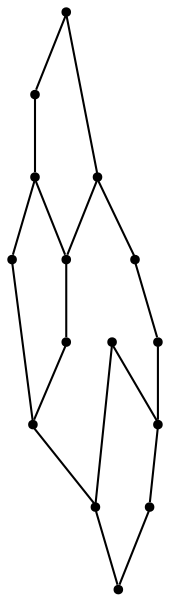 graph {
  node [shape=point,comment="{\"directed\":false,\"doi\":\"10.1007/978-3-030-04414-5_35\",\"figure\":\"5 (4)\"}"]

  v0 [pos="897.9388502727877,320.6856526649558"]
  v1 [pos="897.9388502727877,273.2411352158756"]
  v2 [pos="897.9388502727877,379.99435168294826"]
  v3 [pos="897.9388502727877,427.4388691320284"]
  v4 [pos="862.3540086680285,273.2411352158756"]
  v5 [pos="808.9768098493075,320.6856526649558"]
  v6 [pos="808.9768098493075,273.2411352158756"]
  v7 [pos="720.0147058374097,379.99435168294826"]
  v8 [pos="672.5675720879422,379.99435168294826"]
  v9 [pos="672.5675720879422,427.4388691320284"]
  v10 [pos="625.1204383384745,427.43886913202846"]
  v11 [pos="589.5355967337155,273.2411352158756"]
  v12 [pos="589.5355967337155,320.6856526649558"]
  v13 [pos="589.5355967337155,379.99435168294826"]
  v14 [pos="589.5355967337155,427.4388691320284"]

  v0 -- v1 [id="-1",pos="897.9388502727877,320.6856526649558 897.9388502727877,273.2411352158756 897.9388502727877,273.2411352158756 897.9388502727877,273.2411352158756"]
  v14 -- v13 [id="-2",pos="589.5355967337155,427.4388691320284 589.5355967337155,379.99435168294826 589.5355967337155,379.99435168294826 589.5355967337155,379.99435168294826"]
  v13 -- v12 [id="-3",pos="589.5355967337155,379.99435168294826 589.5355967337155,320.6856526649558 589.5355967337155,320.6856526649558 589.5355967337155,320.6856526649558"]
  v12 -- v11 [id="-4",pos="589.5355967337155,320.6856526649558 589.5355967337155,273.2411352158756 589.5355967337155,273.2411352158756 589.5355967337155,273.2411352158756"]
  v14 -- v10 [id="-5",pos="589.5355967337155,427.4388691320284 625.1204383384745,427.43886913202846 625.1204383384745,427.43886913202846 625.1204383384745,427.43886913202846"]
  v13 -- v8 [id="-6",pos="589.5355967337155,379.99435168294826 672.5675720879422,379.99435168294826 672.5675720879422,379.99435168294826 672.5675720879422,379.99435168294826"]
  v8 -- v7 [id="-7",pos="672.5675720879422,379.99435168294826 696.2900579595752,379.99438347676744 696.2900579595752,379.99438347676744 696.2900579595752,379.99438347676744 720.0147058374097,379.99435168294826 720.0147058374097,379.99435168294826 720.0147058374097,379.99435168294826"]
  v6 -- v4 [id="-9",pos="808.9768098493075,273.2411352158756 862.3540086680285,273.2411352158756 862.3540086680285,273.2411352158756 862.3540086680285,273.2411352158756"]
  v10 -- v9 [id="-10",pos="625.1204383384745,427.43886913202846 672.5675720879422,427.4388691320284 672.5675720879422,427.4388691320284 672.5675720879422,427.4388691320284"]
  v9 -- v3 [id="-11",pos="672.5675720879422,427.4388691320284 720.0146422489921,427.4388691320284 720.0146422489921,427.4388691320284 720.0146422489921,427.4388691320284 897.9388502727877,427.4388691320284 897.9388502727877,427.4388691320284 897.9388502727877,427.4388691320284"]
  v2 -- v0 [id="-12",pos="897.9388502727877,379.99435168294826 897.9388502727877,320.6856526649558 897.9388502727877,320.6856526649558 897.9388502727877,320.6856526649558"]
  v11 -- v6 [id="-14",pos="589.5355967337155,273.2411352158756 808.9768098493075,273.2411352158756 808.9768098493075,273.2411352158756 808.9768098493075,273.2411352158756"]
  v3 -- v2 [id="-15",pos="897.9388502727877,427.4388691320284 897.9388502727877,379.99435168294826 897.9388502727877,379.99435168294826 897.9388502727877,379.99435168294826"]
  v9 -- v8 [id="-16",pos="672.5675720879422,427.4388691320284 672.5675720879422,379.99435168294826 672.5675720879422,379.99435168294826 672.5675720879422,379.99435168294826"]
  v7 -- v2 [id="-17",pos="720.0147058374097,379.99435168294826 897.9388502727877,379.99435168294826 897.9388502727877,379.99435168294826 897.9388502727877,379.99435168294826"]
  v4 -- v1 [id="-18",pos="862.3540086680285,273.2411352158756 897.9388502727877,273.2411352158756 897.9388502727877,273.2411352158756 897.9388502727877,273.2411352158756"]
  v5 -- v6 [id="-19",pos="808.9768098493075,320.6856526649558 808.9768098493075,273.2411352158756 808.9768098493075,273.2411352158756 808.9768098493075,273.2411352158756"]
  v5 -- v0 [id="-21",pos="808.9768098493075,320.6856526649558 897.9388502727877,320.6856526649558 897.9388502727877,320.6856526649558 897.9388502727877,320.6856526649558"]
}